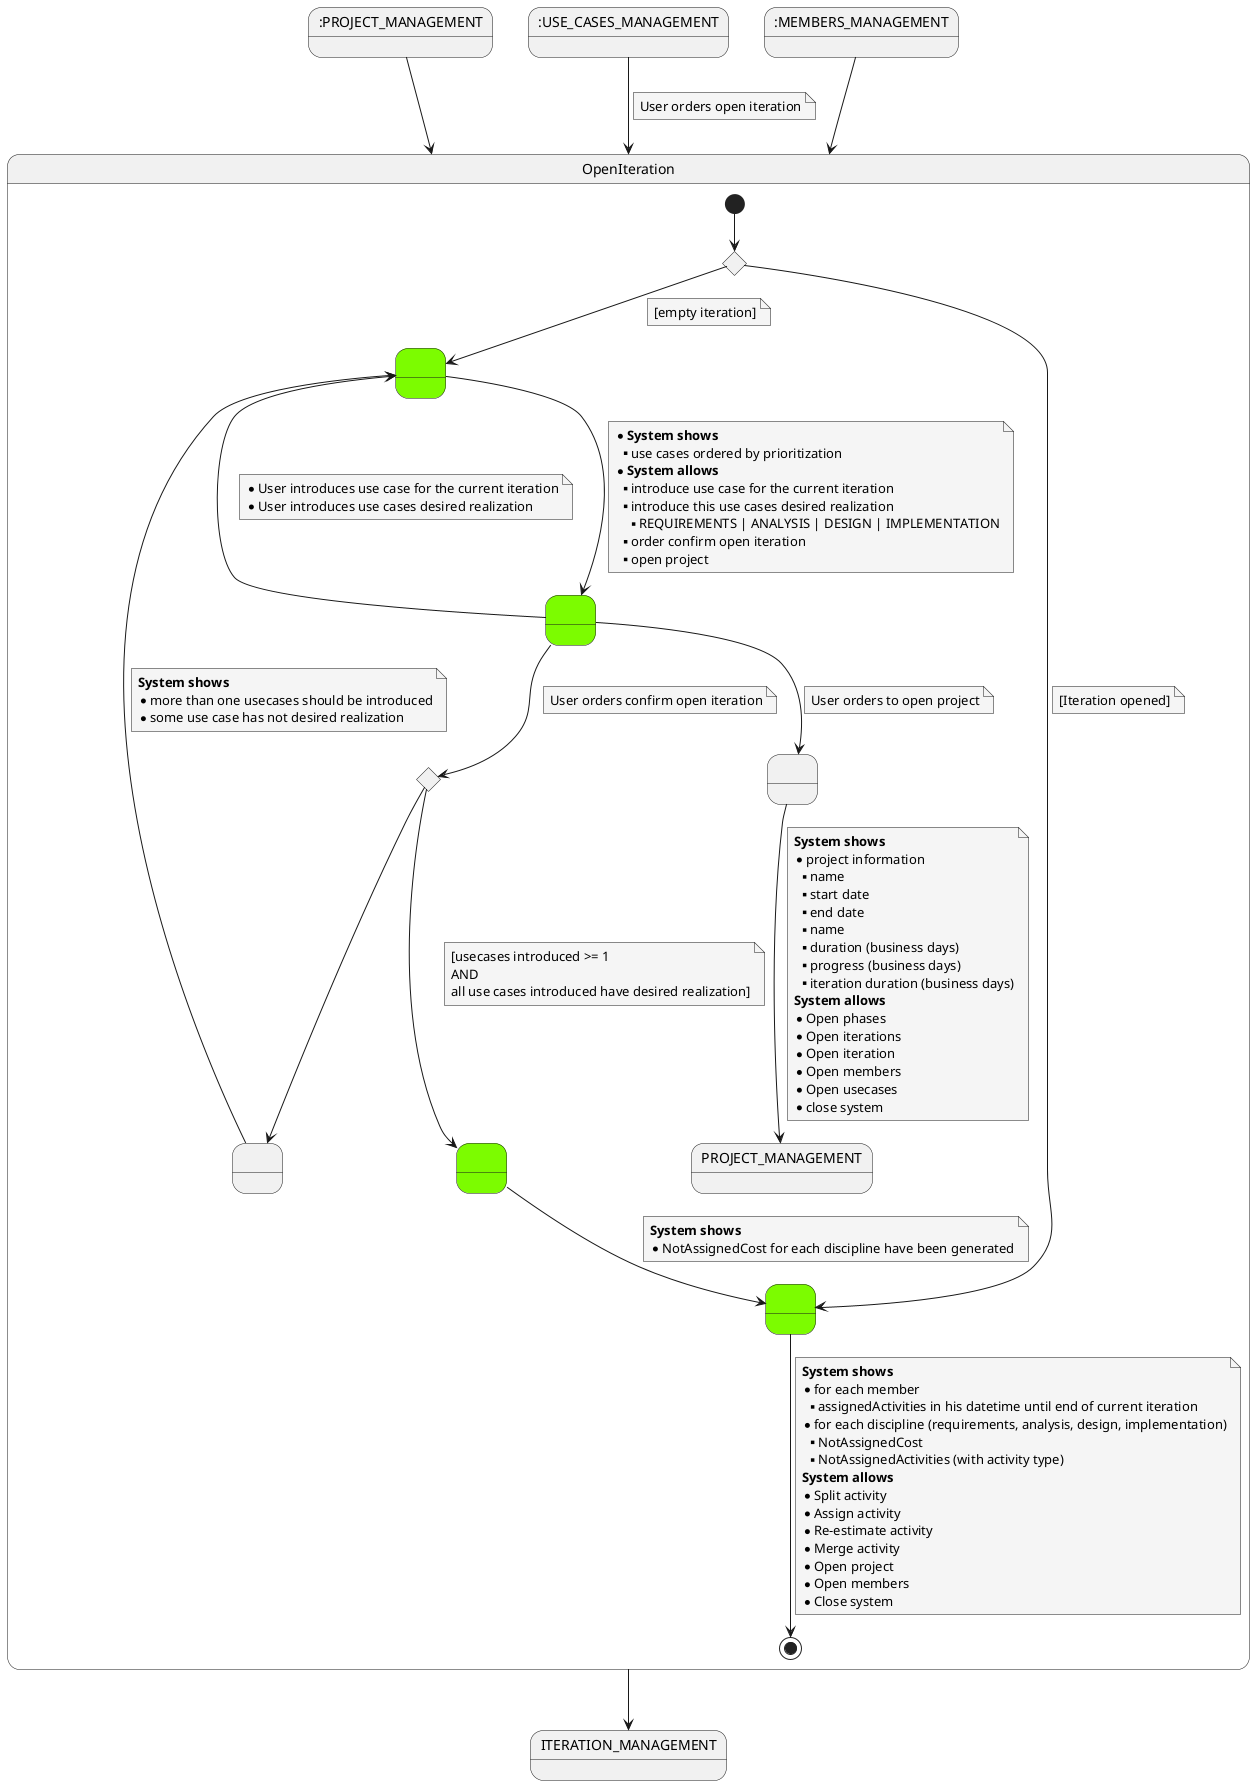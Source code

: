 @startuml

skinparam {
    NoteBackgroundColor #whiteSmoke
}

    0 --> OpenIteration
    2 --> OpenIteration
    note on link
        User orders open iteration
    end note
    3 --> OpenIteration

state OpenIteration {

    state 0 as ":PROJECT_MANAGEMENT"
    state 1  <<choice>>
    state 2 as ":USE_CASES_MANAGEMENT"
    state 3 as ":MEMBERS_MANAGEMENT"
    state 4 as " " #LawnGreen
    state 5 as " " #LawnGreen
    state 6 as " " #LawnGreen
    state 7 <<choice>>
    state 9 as " " #LawnGreen
    state 10 as " "
    state 11 as " "

    [*] --> 1

    1 --> 4
    note on link
        [empty iteration]
    end note
    4 --> 6
    note on link
        * <b>System shows</b>
        ** use cases ordered by prioritization
        * <b>System allows</b>
        ** introduce use case for the current iteration
        ** introduce this use cases desired realization
        *** REQUIREMENTS | ANALYSIS | DESIGN | IMPLEMENTATION
        ** order confirm open iteration
        ** open project
    end note

    6 --> 11
    note on link
        User orders to open project
    end note

    11 --> PROJECT_MANAGEMENT
    note on link
    <b>System shows</b>
    * project information
    ** name
    ** start date
    ** end date
    ** name
    ** duration (business days)
    ** progress (business days)
    ** iteration duration (business days)
    <b>System allows</b>
    * Open phases
    * Open iterations
    * Open iteration
    * Open members
    * Open usecases
    * close system
    end note


    6 --> 4
    note on link
        * User introduces use case for the current iteration
        * User introduces use cases desired realization
    end note
    6 --> 7
    note on link
        User orders confirm open iteration
    end note
    7 --> 9
    note on link
    [usecases introduced >= 1
    AND
    all use cases introduced have desired realization]
    end note
    9--> 5
    note on link
        <b>System shows</b>
        * NotAssignedCost for each discipline have been generated
    end note
    7 --> 10
    10 --> 4
    note on link
        <b>System shows</b>
        * more than one usecases should be introduced
        * some use case has not desired realization
    end note
    1 --> 5
    note on link
        [Iteration opened]
    end note
    5 --> [*]
    note on link
     <b>System shows</b>
     * for each member
     **assignedActivities in his datetime until end of current iteration
     * for each discipline (requirements, analysis, design, implementation)
     ** NotAssignedCost
     ** NotAssignedActivities (with activity type)
     <b>System allows</b>
     * Split activity
     * Assign activity
     * Re-estimate activity
     * Merge activity
     * Open project
     * Open members
     * Close system
    end note

}

OpenIteration --> ITERATION_MANAGEMENT

@enduml
